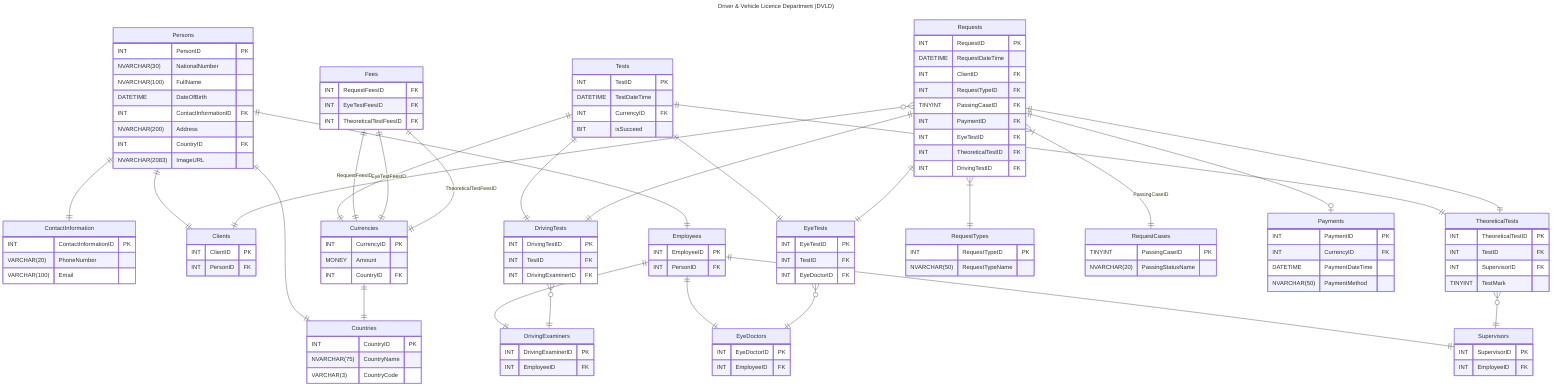 ---
title: Driver & Vehicle Licence Department (DVLD)
---
erDiagram
    Persons {
        INT PersonID PK
        NVARCHAR(30) NationalNumber
        NVARCHAR(100) FullName
        DATETIME DateOfBirth
        INT ContactInformationID FK
        NVARCHAR(200) Address
        INT CountryID FK
        NVARCHAR(2083) ImageURL
    }
    Countries {
        INT CountryID PK
        NVARCHAR(75) CountryName
        VARCHAR(3) CountryCode
    }
    ContactInformation {
        INT ContactInformationID PK
        VARCHAR(20) PhoneNumber
        VARCHAR(100) Email
    }
    Clients {
        INT ClientID PK
        INT PersonID FK
    }
    Employees {
        INT EmployeeID PK
        INT PersonID FK
    }
    DrivingExaminers {
        INT DrivingExaminerID PK
        INT EmployeeID FK
    }
    EyeDoctors {
        INT EyeDoctorID PK
        INT EmployeeID FK
    }
    Supervisors {
        INT SupervisorID PK
        INT EmployeeID FK
    }
    Currencies {
        INT CurrencyID PK
        MONEY Amount
        INT CountryID FK
    }
    Tests {
        INT TestID PK
        DATETIME TestDateTime
        INT CurrencyID FK
        BIT isSucceed
    }
    EyeTests {
        INT EyeTestID PK
        INT TestID FK
        INT EyeDoctorID FK
    }
    TheoreticalTests {
        INT TheoreticalTestID PK
        INT TestID FK
        INT SupervisorID FK
        TINYINT TestMark
    }
    DrivingTests {
        INT DrivingTestID PK
        INT TestID FK
        INT DrivingExaminerID FK
    }
    Requests {
        INT RequestID PK
        DATETIME RequestDateTime
        INT ClientID FK
        INT RequestTypeID FK
        TINYINT PassingCaseID FK
        INT PaymentID FK
        INT EyeTestID FK
        INT TheoreticalTestID FK
        INT DrivingTestID FK
    }
    RequestTypes {
        INT RequestTypeID PK
        NVARCHAR(50) RequestTypeName
    }
    RequestCases {
        TINYINT PassingCaseID PK
        NVARCHAR(20) PassingStatusName
    }
    Payments {
        INT PaymentID PK
        INT CurrencyID FK
        DATETIME PaymentDateTime
        NVARCHAR(50) PaymentMethod
    }
    Fees {
        INT RequestFeesID FK
        INT EyeTestFeesID FK
        INT TheoreticalTestFeesID FK
    }

    Persons ||--|| Countries: ""
    Persons ||--|| ContactInformation: ""
    Persons ||--|| Clients: ""
    Persons ||--|| Employees: ""
    Employees ||--|| DrivingExaminers: ""
    Employees ||--|| EyeDoctors: ""
    Employees ||--|| Supervisors: ""
    Tests ||--|| Currencies: ""
    Currencies ||--|| Countries: ""
    Tests ||--|| EyeTests: ""
    EyeTests }o--|| EyeDoctors: ""
    Tests ||--|| TheoreticalTests: ""
    TheoreticalTests }o--|| Supervisors: ""
    Tests ||--|| DrivingTests: ""
    DrivingTests }o--|| DrivingExaminers: ""
    Requests }o--|| Clients: ""
    Requests }|--|| RequestTypes: ""
    Requests }|--|| RequestCases: "PassingCaseID"
    Requests ||--o| Payments: ""
    Requests ||--|| EyeTests: ""
    Requests ||--|| TheoreticalTests: ""
    Requests ||--|| DrivingTests: ""
    Fees ||--|| Currencies: "RequestFeesID"
    Fees ||--|| Currencies: "EyeTestFeesID"
    Fees ||--|| Currencies: "TheoreticalTestFeesID"